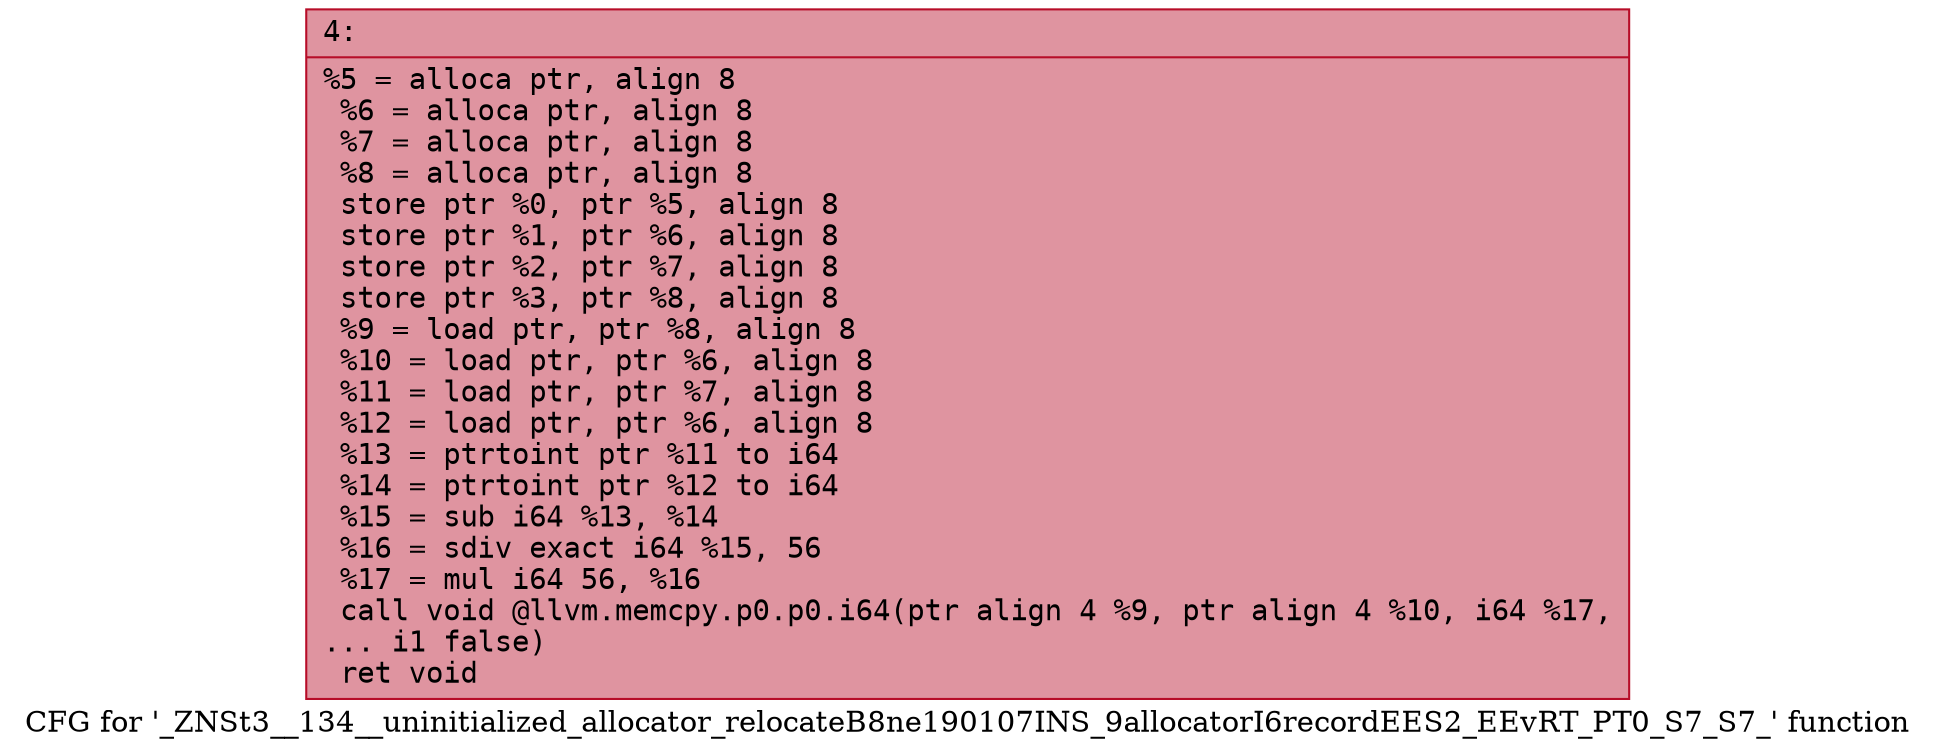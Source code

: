 digraph "CFG for '_ZNSt3__134__uninitialized_allocator_relocateB8ne190107INS_9allocatorI6recordEES2_EEvRT_PT0_S7_S7_' function" {
	label="CFG for '_ZNSt3__134__uninitialized_allocator_relocateB8ne190107INS_9allocatorI6recordEES2_EEvRT_PT0_S7_S7_' function";

	Node0x600001764000 [shape=record,color="#b70d28ff", style=filled, fillcolor="#b70d2870" fontname="Courier",label="{4:\l|  %5 = alloca ptr, align 8\l  %6 = alloca ptr, align 8\l  %7 = alloca ptr, align 8\l  %8 = alloca ptr, align 8\l  store ptr %0, ptr %5, align 8\l  store ptr %1, ptr %6, align 8\l  store ptr %2, ptr %7, align 8\l  store ptr %3, ptr %8, align 8\l  %9 = load ptr, ptr %8, align 8\l  %10 = load ptr, ptr %6, align 8\l  %11 = load ptr, ptr %7, align 8\l  %12 = load ptr, ptr %6, align 8\l  %13 = ptrtoint ptr %11 to i64\l  %14 = ptrtoint ptr %12 to i64\l  %15 = sub i64 %13, %14\l  %16 = sdiv exact i64 %15, 56\l  %17 = mul i64 56, %16\l  call void @llvm.memcpy.p0.p0.i64(ptr align 4 %9, ptr align 4 %10, i64 %17,\l... i1 false)\l  ret void\l}"];
}

